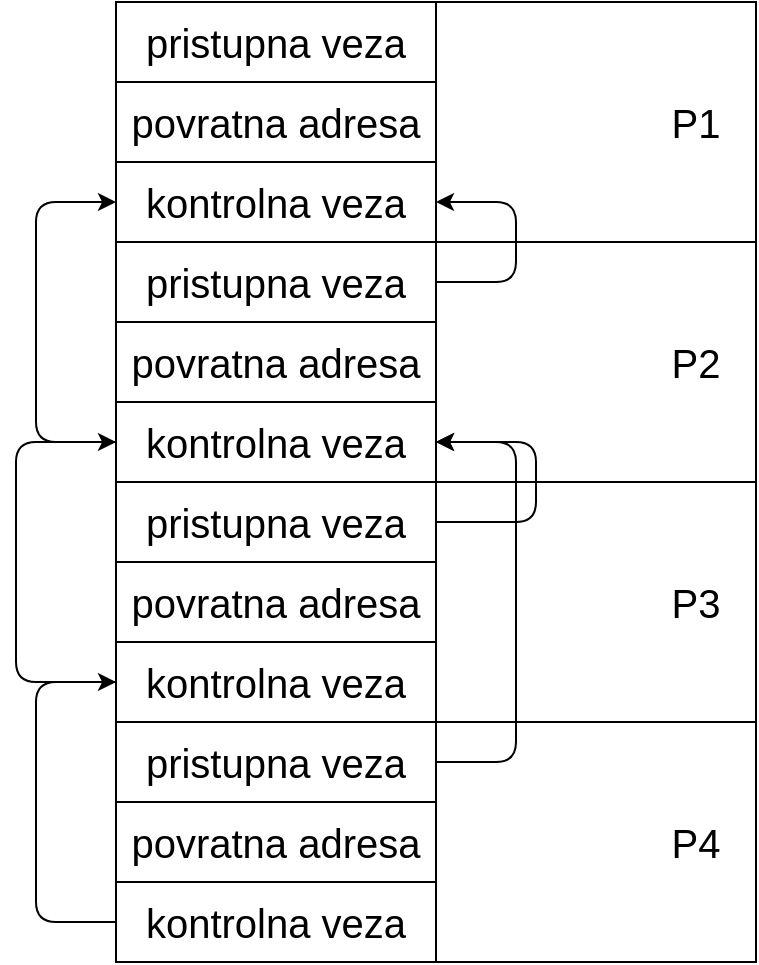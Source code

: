 <mxfile>
    <diagram id="SFNdsQPz1Brirfkt04q5" name="Stek">
        <mxGraphModel dx="835" dy="987" grid="1" gridSize="10" guides="1" tooltips="1" connect="1" arrows="1" fold="1" page="1" pageScale="1" pageWidth="850" pageHeight="1100" math="0" shadow="0">
            <root>
                <mxCell id="0"/>
                <mxCell id="1" parent="0"/>
                <mxCell id="15" value="" style="rounded=0;whiteSpace=wrap;html=1;" vertex="1" parent="1">
                    <mxGeometry x="320" y="240" width="320" height="120" as="geometry"/>
                </mxCell>
                <mxCell id="16" value="" style="rounded=0;whiteSpace=wrap;html=1;" vertex="1" parent="1">
                    <mxGeometry x="320" y="480" width="320" height="120" as="geometry"/>
                </mxCell>
                <mxCell id="17" value="" style="rounded=0;whiteSpace=wrap;html=1;" vertex="1" parent="1">
                    <mxGeometry x="320" y="360" width="320" height="120" as="geometry"/>
                </mxCell>
                <mxCell id="14" value="" style="rounded=0;whiteSpace=wrap;html=1;" vertex="1" parent="1">
                    <mxGeometry x="320" y="120" width="320" height="120" as="geometry"/>
                </mxCell>
                <mxCell id="2" value="&lt;font style=&quot;font-size: 20px&quot;&gt;pristupna veza&lt;/font&gt;" style="rounded=0;whiteSpace=wrap;html=1;" vertex="1" parent="1">
                    <mxGeometry x="320" y="120" width="160" height="40" as="geometry"/>
                </mxCell>
                <mxCell id="3" value="&lt;font style=&quot;font-size: 20px&quot;&gt;povratna adresa&lt;/font&gt;" style="rounded=0;whiteSpace=wrap;html=1;" vertex="1" parent="1">
                    <mxGeometry x="320" y="160" width="160" height="40" as="geometry"/>
                </mxCell>
                <mxCell id="4" value="&lt;span style=&quot;font-size: 20px&quot;&gt;kontrolna veza&lt;/span&gt;" style="rounded=0;whiteSpace=wrap;html=1;" vertex="1" parent="1">
                    <mxGeometry x="320" y="200" width="160" height="40" as="geometry"/>
                </mxCell>
                <mxCell id="5" value="&lt;font style=&quot;font-size: 20px&quot;&gt;pristupna veza&lt;/font&gt;" style="rounded=0;whiteSpace=wrap;html=1;" vertex="1" parent="1">
                    <mxGeometry x="320" y="240" width="160" height="40" as="geometry"/>
                </mxCell>
                <mxCell id="6" value="&lt;font style=&quot;font-size: 20px&quot;&gt;povratna adresa&lt;/font&gt;" style="rounded=0;whiteSpace=wrap;html=1;" vertex="1" parent="1">
                    <mxGeometry x="320" y="280" width="160" height="40" as="geometry"/>
                </mxCell>
                <mxCell id="7" value="&lt;span style=&quot;font-size: 20px&quot;&gt;kontrolna veza&lt;/span&gt;" style="rounded=0;whiteSpace=wrap;html=1;" vertex="1" parent="1">
                    <mxGeometry x="320" y="320" width="160" height="40" as="geometry"/>
                </mxCell>
                <mxCell id="8" value="&lt;font style=&quot;font-size: 20px&quot;&gt;pristupna veza&lt;/font&gt;" style="rounded=0;whiteSpace=wrap;html=1;" vertex="1" parent="1">
                    <mxGeometry x="320" y="360" width="160" height="40" as="geometry"/>
                </mxCell>
                <mxCell id="9" value="&lt;font style=&quot;font-size: 20px&quot;&gt;povratna adresa&lt;/font&gt;" style="rounded=0;whiteSpace=wrap;html=1;" vertex="1" parent="1">
                    <mxGeometry x="320" y="400" width="160" height="40" as="geometry"/>
                </mxCell>
                <mxCell id="10" value="&lt;span style=&quot;font-size: 20px&quot;&gt;kontrolna veza&lt;/span&gt;" style="rounded=0;whiteSpace=wrap;html=1;" vertex="1" parent="1">
                    <mxGeometry x="320" y="440" width="160" height="40" as="geometry"/>
                </mxCell>
                <mxCell id="11" value="&lt;font style=&quot;font-size: 20px&quot;&gt;pristupna veza&lt;/font&gt;" style="rounded=0;whiteSpace=wrap;html=1;" vertex="1" parent="1">
                    <mxGeometry x="320" y="480" width="160" height="40" as="geometry"/>
                </mxCell>
                <mxCell id="12" value="&lt;font style=&quot;font-size: 20px&quot;&gt;povratna adresa&lt;/font&gt;" style="rounded=0;whiteSpace=wrap;html=1;" vertex="1" parent="1">
                    <mxGeometry x="320" y="520" width="160" height="40" as="geometry"/>
                </mxCell>
                <mxCell id="13" value="&lt;span style=&quot;font-size: 20px&quot;&gt;kontrolna veza&lt;/span&gt;" style="rounded=0;whiteSpace=wrap;html=1;" vertex="1" parent="1">
                    <mxGeometry x="320" y="560" width="160" height="40" as="geometry"/>
                </mxCell>
                <mxCell id="18" value="&lt;font style=&quot;font-size: 20px&quot;&gt;P1&lt;/font&gt;" style="text;html=1;strokeColor=none;fillColor=none;align=center;verticalAlign=middle;whiteSpace=wrap;rounded=0;" vertex="1" parent="1">
                    <mxGeometry x="580" y="165" width="60" height="30" as="geometry"/>
                </mxCell>
                <mxCell id="19" value="&lt;font style=&quot;font-size: 20px&quot;&gt;P2&lt;/font&gt;" style="text;html=1;strokeColor=none;fillColor=none;align=center;verticalAlign=middle;whiteSpace=wrap;rounded=0;" vertex="1" parent="1">
                    <mxGeometry x="580" y="285" width="60" height="30" as="geometry"/>
                </mxCell>
                <mxCell id="20" value="&lt;font style=&quot;font-size: 20px&quot;&gt;P3&lt;/font&gt;" style="text;html=1;strokeColor=none;fillColor=none;align=center;verticalAlign=middle;whiteSpace=wrap;rounded=0;" vertex="1" parent="1">
                    <mxGeometry x="580" y="405" width="60" height="30" as="geometry"/>
                </mxCell>
                <mxCell id="21" value="&lt;font style=&quot;font-size: 20px&quot;&gt;P4&lt;/font&gt;" style="text;html=1;strokeColor=none;fillColor=none;align=center;verticalAlign=middle;whiteSpace=wrap;rounded=0;" vertex="1" parent="1">
                    <mxGeometry x="580" y="525" width="60" height="30" as="geometry"/>
                </mxCell>
                <mxCell id="22" value="" style="endArrow=classic;html=1;fontSize=20;exitX=0;exitY=0.5;exitDx=0;exitDy=0;entryX=0;entryY=0.5;entryDx=0;entryDy=0;" edge="1" parent="1" source="13" target="10">
                    <mxGeometry width="50" height="50" relative="1" as="geometry">
                        <mxPoint x="150" y="460" as="sourcePoint"/>
                        <mxPoint x="200" y="410" as="targetPoint"/>
                        <Array as="points">
                            <mxPoint x="280" y="580"/>
                            <mxPoint x="280" y="460"/>
                        </Array>
                    </mxGeometry>
                </mxCell>
                <mxCell id="23" value="" style="endArrow=classic;html=1;fontSize=20;exitX=0;exitY=0.5;exitDx=0;exitDy=0;entryX=0;entryY=0.5;entryDx=0;entryDy=0;" edge="1" parent="1" source="10" target="7">
                    <mxGeometry width="50" height="50" relative="1" as="geometry">
                        <mxPoint x="160" y="360" as="sourcePoint"/>
                        <mxPoint x="210" y="310" as="targetPoint"/>
                        <Array as="points">
                            <mxPoint x="270" y="460"/>
                            <mxPoint x="270" y="340"/>
                        </Array>
                    </mxGeometry>
                </mxCell>
                <mxCell id="24" value="" style="endArrow=classic;html=1;fontSize=20;exitX=0;exitY=0.5;exitDx=0;exitDy=0;entryX=0;entryY=0.5;entryDx=0;entryDy=0;" edge="1" parent="1" source="7" target="4">
                    <mxGeometry width="50" height="50" relative="1" as="geometry">
                        <mxPoint x="180" y="200" as="sourcePoint"/>
                        <mxPoint x="230" y="150" as="targetPoint"/>
                        <Array as="points">
                            <mxPoint x="280" y="340"/>
                            <mxPoint x="280" y="220"/>
                        </Array>
                    </mxGeometry>
                </mxCell>
                <mxCell id="26" value="" style="endArrow=classic;html=1;fontSize=20;exitX=1;exitY=0.5;exitDx=0;exitDy=0;entryX=1;entryY=0.5;entryDx=0;entryDy=0;" edge="1" parent="1" source="11" target="7">
                    <mxGeometry width="50" height="50" relative="1" as="geometry">
                        <mxPoint x="490" y="710" as="sourcePoint"/>
                        <mxPoint x="540" y="660" as="targetPoint"/>
                        <Array as="points">
                            <mxPoint x="520" y="500"/>
                            <mxPoint x="520" y="340"/>
                        </Array>
                    </mxGeometry>
                </mxCell>
                <mxCell id="27" value="" style="endArrow=classic;html=1;fontSize=20;exitX=1;exitY=0.5;exitDx=0;exitDy=0;entryX=1;entryY=0.5;entryDx=0;entryDy=0;" edge="1" parent="1" source="8" target="7">
                    <mxGeometry width="50" height="50" relative="1" as="geometry">
                        <mxPoint x="690" y="400" as="sourcePoint"/>
                        <mxPoint x="740" y="350" as="targetPoint"/>
                        <Array as="points">
                            <mxPoint x="530" y="380"/>
                            <mxPoint x="530" y="340"/>
                        </Array>
                    </mxGeometry>
                </mxCell>
                <mxCell id="28" value="" style="endArrow=classic;html=1;fontSize=20;exitX=1;exitY=0.5;exitDx=0;exitDy=0;entryX=1;entryY=0.5;entryDx=0;entryDy=0;" edge="1" parent="1" source="5" target="4">
                    <mxGeometry width="50" height="50" relative="1" as="geometry">
                        <mxPoint x="700" y="270" as="sourcePoint"/>
                        <mxPoint x="750" y="220" as="targetPoint"/>
                        <Array as="points">
                            <mxPoint x="520" y="260"/>
                            <mxPoint x="520" y="220"/>
                        </Array>
                    </mxGeometry>
                </mxCell>
            </root>
        </mxGraphModel>
    </diagram>
</mxfile>
